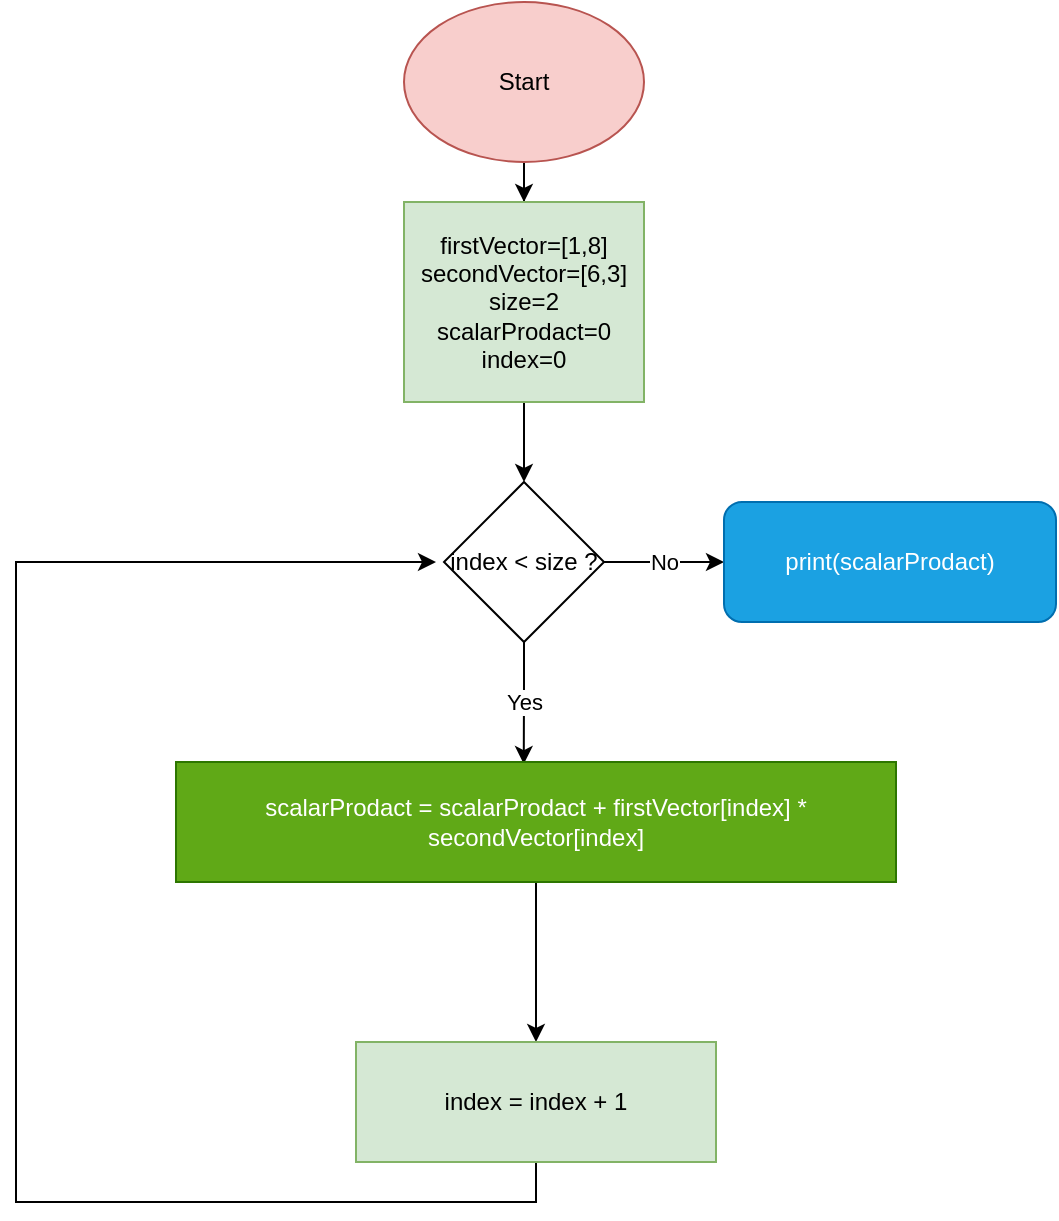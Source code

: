 <mxfile version="20.8.23" type="device"><diagram id="C5RBs43oDa-KdzZeNtuy" name="Page-1"><mxGraphModel dx="1002" dy="513" grid="1" gridSize="10" guides="1" tooltips="1" connect="1" arrows="1" fold="1" page="1" pageScale="1" pageWidth="827" pageHeight="1169" math="0" shadow="0"><root><mxCell id="WIyWlLk6GJQsqaUBKTNV-0"/><mxCell id="WIyWlLk6GJQsqaUBKTNV-1" parent="WIyWlLk6GJQsqaUBKTNV-0"/><mxCell id="b_SZgkim6rT_bTyKbvni-2" value="" style="edgeStyle=orthogonalEdgeStyle;rounded=0;orthogonalLoop=1;jettySize=auto;html=1;" edge="1" parent="WIyWlLk6GJQsqaUBKTNV-1" source="b_SZgkim6rT_bTyKbvni-0" target="b_SZgkim6rT_bTyKbvni-1"><mxGeometry relative="1" as="geometry"/></mxCell><mxCell id="b_SZgkim6rT_bTyKbvni-0" value="Start" style="ellipse;whiteSpace=wrap;html=1;fillColor=#f8cecc;strokeColor=#b85450;" vertex="1" parent="WIyWlLk6GJQsqaUBKTNV-1"><mxGeometry x="354" y="20" width="120" height="80" as="geometry"/></mxCell><mxCell id="b_SZgkim6rT_bTyKbvni-4" value="" style="edgeStyle=orthogonalEdgeStyle;rounded=0;orthogonalLoop=1;jettySize=auto;html=1;" edge="1" parent="WIyWlLk6GJQsqaUBKTNV-1" source="b_SZgkim6rT_bTyKbvni-1" target="b_SZgkim6rT_bTyKbvni-3"><mxGeometry relative="1" as="geometry"/></mxCell><mxCell id="b_SZgkim6rT_bTyKbvni-1" value="firstVector=[1,8]&lt;br&gt;secondVector=[6,3]&lt;br&gt;size=2&lt;br&gt;scalarProdact=0&lt;br&gt;index=0" style="whiteSpace=wrap;html=1;fillColor=#d5e8d4;strokeColor=#82b366;" vertex="1" parent="WIyWlLk6GJQsqaUBKTNV-1"><mxGeometry x="354" y="120" width="120" height="100" as="geometry"/></mxCell><mxCell id="b_SZgkim6rT_bTyKbvni-6" value="Yes" style="edgeStyle=orthogonalEdgeStyle;rounded=0;orthogonalLoop=1;jettySize=auto;html=1;entryX=0.483;entryY=0.017;entryDx=0;entryDy=0;entryPerimeter=0;" edge="1" parent="WIyWlLk6GJQsqaUBKTNV-1" source="b_SZgkim6rT_bTyKbvni-3" target="b_SZgkim6rT_bTyKbvni-5"><mxGeometry relative="1" as="geometry"><Array as="points"><mxPoint x="414" y="360"/><mxPoint x="414" y="360"/></Array></mxGeometry></mxCell><mxCell id="b_SZgkim6rT_bTyKbvni-8" value="No" style="edgeStyle=orthogonalEdgeStyle;rounded=0;orthogonalLoop=1;jettySize=auto;html=1;" edge="1" parent="WIyWlLk6GJQsqaUBKTNV-1" source="b_SZgkim6rT_bTyKbvni-3" target="b_SZgkim6rT_bTyKbvni-7"><mxGeometry relative="1" as="geometry"/></mxCell><mxCell id="b_SZgkim6rT_bTyKbvni-3" value="index &amp;lt; size ?" style="rhombus;whiteSpace=wrap;html=1;" vertex="1" parent="WIyWlLk6GJQsqaUBKTNV-1"><mxGeometry x="374" y="260" width="80" height="80" as="geometry"/></mxCell><mxCell id="b_SZgkim6rT_bTyKbvni-10" value="" style="edgeStyle=orthogonalEdgeStyle;rounded=0;orthogonalLoop=1;jettySize=auto;html=1;" edge="1" parent="WIyWlLk6GJQsqaUBKTNV-1" source="b_SZgkim6rT_bTyKbvni-5" target="b_SZgkim6rT_bTyKbvni-9"><mxGeometry relative="1" as="geometry"/></mxCell><mxCell id="b_SZgkim6rT_bTyKbvni-5" value="scalarProdact = scalarProdact + firstVector[index] * secondVector[index]" style="whiteSpace=wrap;html=1;fillColor=#60a917;fontColor=#ffffff;strokeColor=#2D7600;" vertex="1" parent="WIyWlLk6GJQsqaUBKTNV-1"><mxGeometry x="240" y="400" width="360" height="60" as="geometry"/></mxCell><mxCell id="b_SZgkim6rT_bTyKbvni-7" value="print(scalarProdact)" style="rounded=1;whiteSpace=wrap;html=1;fillColor=#1ba1e2;fontColor=#ffffff;strokeColor=#006EAF;" vertex="1" parent="WIyWlLk6GJQsqaUBKTNV-1"><mxGeometry x="514" y="270" width="166" height="60" as="geometry"/></mxCell><mxCell id="b_SZgkim6rT_bTyKbvni-14" style="edgeStyle=orthogonalEdgeStyle;rounded=0;orthogonalLoop=1;jettySize=auto;html=1;exitX=0.5;exitY=1;exitDx=0;exitDy=0;" edge="1" parent="WIyWlLk6GJQsqaUBKTNV-1" source="b_SZgkim6rT_bTyKbvni-9"><mxGeometry relative="1" as="geometry"><mxPoint x="370" y="300" as="targetPoint"/><Array as="points"><mxPoint x="420" y="620"/><mxPoint x="160" y="620"/><mxPoint x="160" y="300"/></Array></mxGeometry></mxCell><mxCell id="b_SZgkim6rT_bTyKbvni-9" value="index = index + 1" style="whiteSpace=wrap;html=1;fillColor=#d5e8d4;strokeColor=#82b366;" vertex="1" parent="WIyWlLk6GJQsqaUBKTNV-1"><mxGeometry x="330" y="540" width="180" height="60" as="geometry"/></mxCell></root></mxGraphModel></diagram></mxfile>